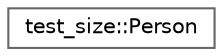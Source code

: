 digraph "类继承关系图"
{
 // LATEX_PDF_SIZE
  bgcolor="transparent";
  edge [fontname=Helvetica,fontsize=10,labelfontname=Helvetica,labelfontsize=10];
  node [fontname=Helvetica,fontsize=10,shape=box,height=0.2,width=0.4];
  rankdir="LR";
  Node0 [id="Node000000",label="test_size::Person",height=0.2,width=0.4,color="grey40", fillcolor="white", style="filled",URL="$structtest__size_1_1_person.html",tooltip=" "];
}
